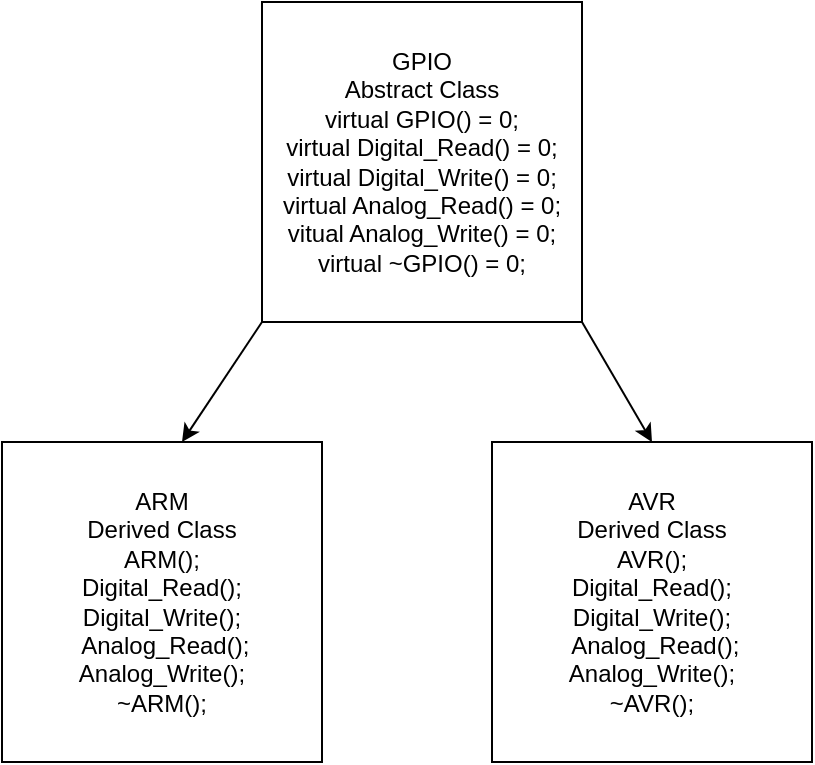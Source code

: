 <mxfile version="16.5.6" type="device"><diagram id="YiProuis7xUtHQVqhmVT" name="Page-1"><mxGraphModel dx="868" dy="425" grid="1" gridSize="10" guides="1" tooltips="1" connect="1" arrows="1" fold="1" page="1" pageScale="1" pageWidth="850" pageHeight="1100" math="0" shadow="0"><root><mxCell id="0"/><mxCell id="1" parent="0"/><mxCell id="jTN1QcHO3rrN1VPB3tse-1" value="ARM&lt;br&gt;Derived Class&lt;br&gt;ARM();&lt;br&gt;Digital_Read();&lt;br&gt;Digital_Write();&lt;br&gt;&amp;nbsp;Analog_Read();&lt;br&gt;Analog_Write();&lt;br&gt;~ARM();" style="whiteSpace=wrap;html=1;aspect=fixed;" vertex="1" parent="1"><mxGeometry x="180" y="220" width="160" height="160" as="geometry"/></mxCell><mxCell id="jTN1QcHO3rrN1VPB3tse-2" value="AVR&lt;br&gt;Derived Class&lt;br&gt;AVR();&lt;br&gt;Digital_Read();&lt;br&gt;Digital_Write();&lt;br&gt;&amp;nbsp;Analog_Read();&lt;br&gt;Analog_Write();&lt;br&gt;~AVR();" style="whiteSpace=wrap;html=1;aspect=fixed;" vertex="1" parent="1"><mxGeometry x="425" y="220" width="160" height="160" as="geometry"/></mxCell><mxCell id="jTN1QcHO3rrN1VPB3tse-3" value="GPIO&lt;br&gt;Abstract Class&lt;br&gt;virtual GPIO() = 0;&lt;br&gt;virtual Digital_Read() = 0;&lt;br&gt;virtual Digital_Write() = 0;&lt;br&gt;virtual Analog_Read() = 0;&lt;br&gt;vitual Analog_Write() = 0;&lt;br&gt;virtual ~GPIO() = 0;" style="whiteSpace=wrap;html=1;aspect=fixed;" vertex="1" parent="1"><mxGeometry x="310" width="160" height="160" as="geometry"/></mxCell><mxCell id="jTN1QcHO3rrN1VPB3tse-6" value="" style="endArrow=classic;html=1;rounded=0;" edge="1" parent="1"><mxGeometry width="50" height="50" relative="1" as="geometry"><mxPoint x="310" y="160" as="sourcePoint"/><mxPoint x="270" y="220" as="targetPoint"/></mxGeometry></mxCell><mxCell id="jTN1QcHO3rrN1VPB3tse-7" value="" style="endArrow=classic;html=1;rounded=0;exitX=1;exitY=1;exitDx=0;exitDy=0;entryX=0.5;entryY=0;entryDx=0;entryDy=0;" edge="1" parent="1" source="jTN1QcHO3rrN1VPB3tse-3" target="jTN1QcHO3rrN1VPB3tse-2"><mxGeometry width="50" height="50" relative="1" as="geometry"><mxPoint x="470" y="170" as="sourcePoint"/><mxPoint x="500" y="210" as="targetPoint"/></mxGeometry></mxCell></root></mxGraphModel></diagram></mxfile>